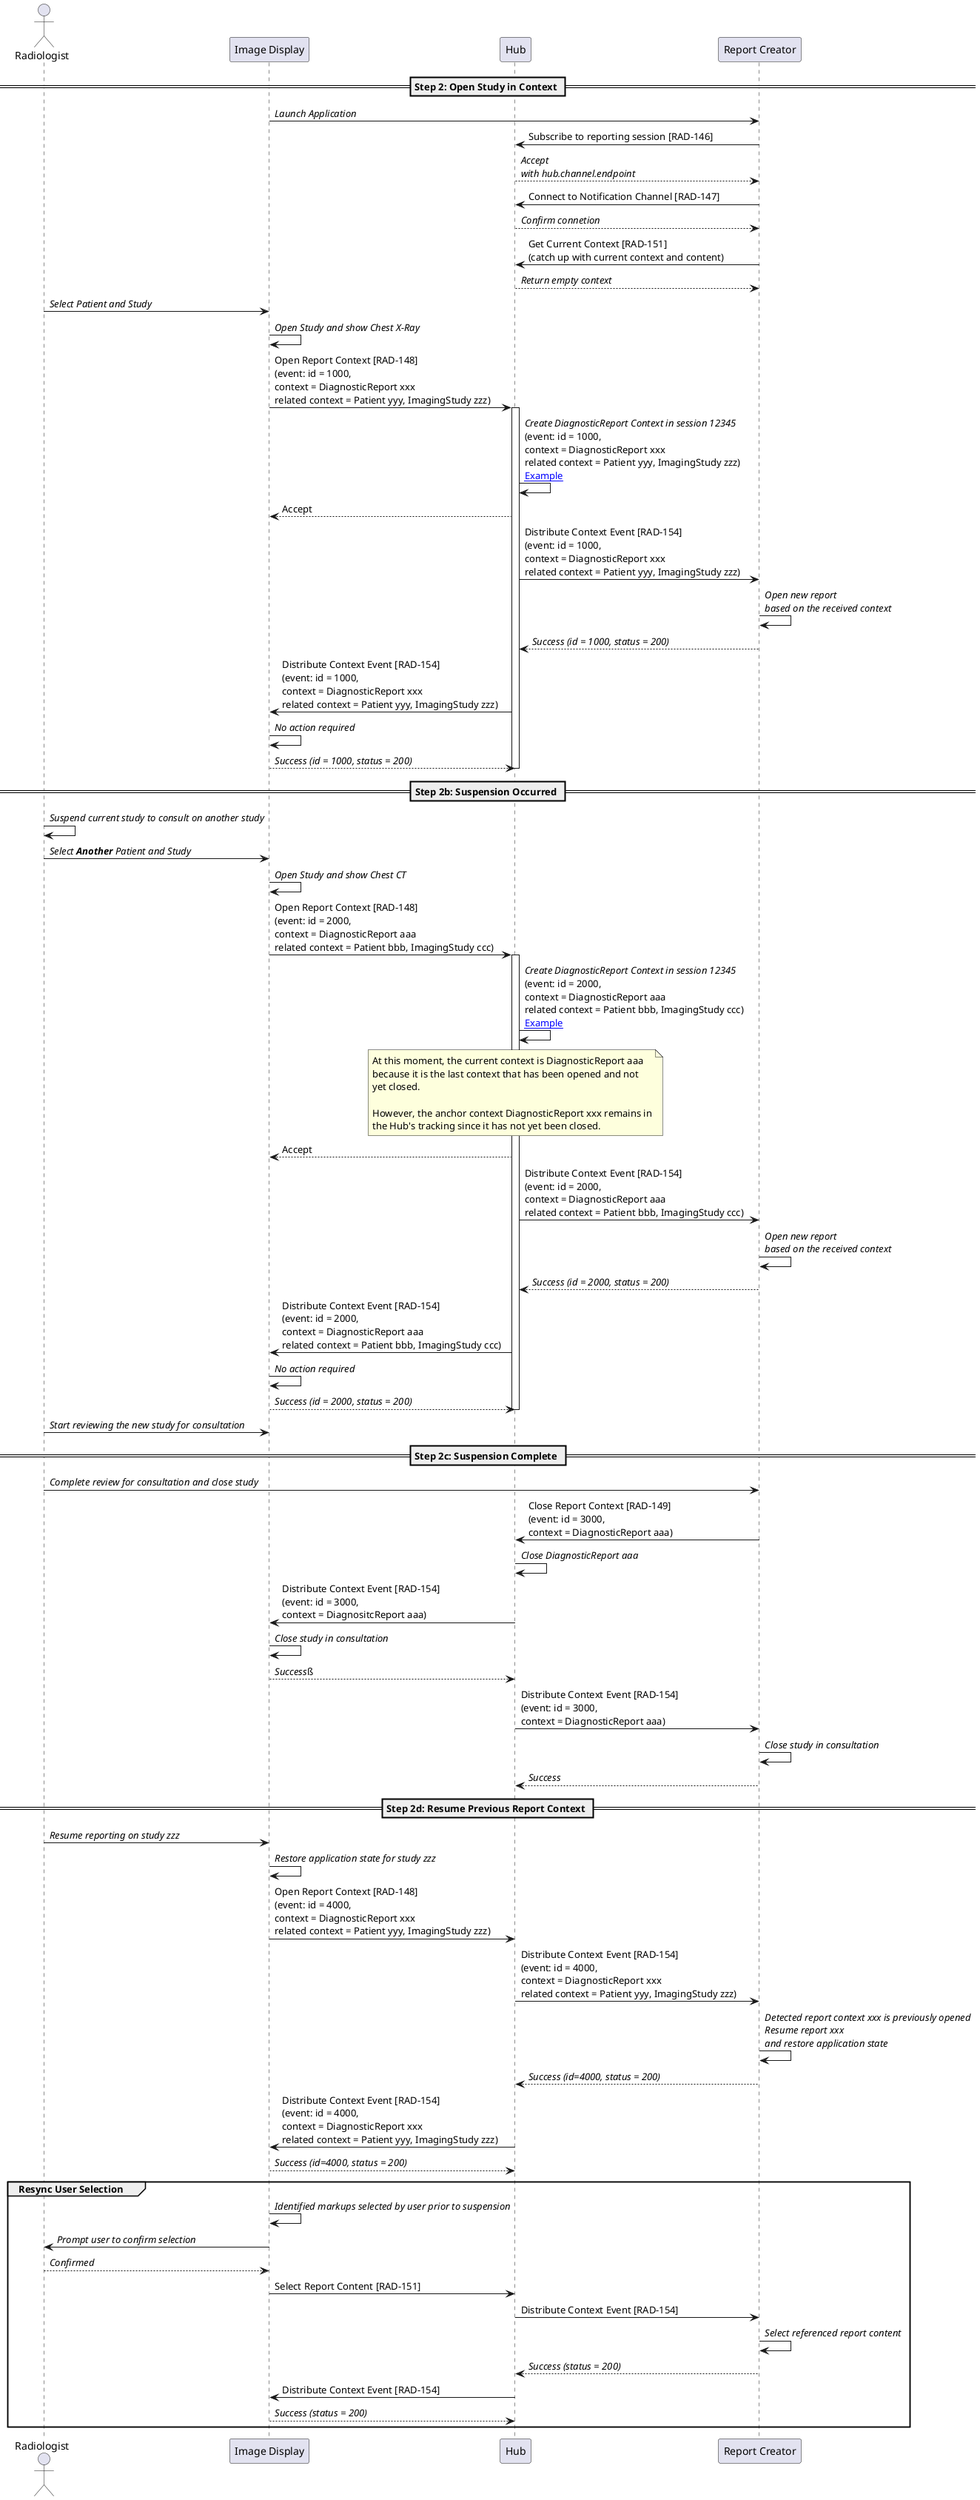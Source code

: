 @startuml

actor Radiologist as User
participant "Image Display" as PACS
participant "Hub" as Hub
participant "Report Creator" as Report

== Step 2: Open Study in Context ==

PACS->Report: //Launch Application//

Report->Hub: Subscribe to reporting session [RAD-146]
Hub-->Report: //Accept//\n//with hub.channel.endpoint//
Report->Hub: Connect to Notification Channel [RAD-147]
Hub-->Report: //Confirm connetion//

Report->Hub: Get Current Context [RAD-151]\n(catch up with current context and content)
Hub-->Report: //Return empty context//

User->PACS: //Select Patient and Study//
PACS->PACS: //Open Study and show Chest X-Ray//

PACS->Hub: Open Report Context [RAD-148]\n(event: id = 1000,\ncontext = DiagnosticReport xxx\nrelated context = Patient yyy, ImagingStudy zzz)
activate Hub

Hub->Hub: //Create DiagnosticReport Context in session 12345//\n(event: id = 1000,\ncontext = DiagnosticReport xxx\nrelated context = Patient yyy, ImagingStudy zzz)\n[[open_study_for_reporting.html#available-context-and-content-in-hub Example]]
Hub-->PACS: Accept

Hub->Report: Distribute Context Event [RAD-154]\n(event: id = 1000,\ncontext = DiagnosticReport xxx\nrelated context = Patient yyy, ImagingStudy zzz)
Report->Report: //Open new report//\n//based on the received context//
Report-->Hub: //Success (id = 1000, status = 200)//

Hub->PACS: Distribute Context Event [RAD-154]\n(event: id = 1000,\ncontext = DiagnosticReport xxx\nrelated context = Patient yyy, ImagingStudy zzz)
PACS->PACS: //No action required//
PACS-->Hub: //Success (id = 1000, status = 200)//
deactivate Hub

== Step 2b: Suspension Occurred ==

User->User: //Suspend current study to consult on another study//

User->PACS: //Select **Another** Patient and Study//
PACS->PACS: //Open Study and show Chest CT//

PACS->Hub: Open Report Context [RAD-148]\n(event: id = 2000,\ncontext = DiagnosticReport aaa\nrelated context = Patient bbb, ImagingStudy ccc)
activate Hub

Hub->Hub: //Create DiagnosticReport Context in session 12345//\n(event: id = 2000,\ncontext = DiagnosticReport aaa\nrelated context = Patient bbb, ImagingStudy ccc)\n[[open_study_for_reporting.html#available-context-and-content-in-hub Example]]
note over Hub
At this moment, the current context is DiagnosticReport aaa
because it is the last context that has been opened and not
yet closed.

However, the anchor context DiagnosticReport xxx remains in
the Hub's tracking since it has not yet been closed.
end note
Hub-->PACS: Accept

Hub->Report: Distribute Context Event [RAD-154]\n(event: id = 2000,\ncontext = DiagnosticReport aaa\nrelated context = Patient bbb, ImagingStudy ccc)
Report->Report: //Open new report//\n//based on the received context//
Report-->Hub: //Success (id = 2000, status = 200)//

Hub->PACS: Distribute Context Event [RAD-154]\n(event: id = 2000,\ncontext = DiagnosticReport aaa\nrelated context = Patient bbb, ImagingStudy ccc)
PACS->PACS: //No action required//
PACS-->Hub: //Success (id = 2000, status = 200)//
deactivate Hub

User->PACS: //Start reviewing the new study for consultation//

== Step 2c: Suspension Complete ==

User->Report: //Complete review for consultation and close study//

Report->Hub: Close Report Context [RAD-149]\n(event: id = 3000,\ncontext = DiagnosticReport aaa)
Hub->Hub: //Close DiagnosticReport aaa//

Hub->PACS: Distribute Context Event [RAD-154]\n(event: id = 3000,\ncontext = DiagnositcReport aaa)
PACS->PACS: //Close study in consultation//
PACS-->Hub: //Success//ß

Hub->Report: Distribute Context Event [RAD-154]\n(event: id = 3000,\ncontext = DiagnosticReport aaa)
Report->Report: //Close study in consultation//
Report-->Hub: //Success//

== Step 2d: Resume Previous Report Context ==

User->PACS: //Resume reporting on study zzz//
PACS->PACS: //Restore application state for study zzz//
PACS->Hub: Open Report Context [RAD-148]\n(event: id = 4000,\ncontext = DiagnosticReport xxx\nrelated context = Patient yyy, ImagingStudy zzz)

Hub->Report: Distribute Context Event [RAD-154]\n(event: id = 4000,\ncontext = DiagnosticReport xxx\nrelated context = Patient yyy, ImagingStudy zzz)
Report->Report: //Detected report context xxx is previously opened//\n//Resume report xxx//\n//and restore application state//
Report-->Hub: //Success (id=4000, status = 200)//
Hub->PACS: Distribute Context Event [RAD-154]\n(event: id = 4000,\ncontext = DiagnosticReport xxx\nrelated context = Patient yyy, ImagingStudy zzz)
PACS-->Hub: //Success (id=4000, status = 200)//

group Resync User Selection
PACS->PACS: //Identified markups selected by user prior to suspension//
PACS->User: //Prompt user to confirm selection//
User-->PACS: //Confirmed//
PACS->Hub: Select Report Content [RAD-151]

Hub->Report: Distribute Context Event [RAD-154]
Report->Report: //Select referenced report content//
Report-->Hub: //Success (status = 200)//
Hub->PACS: Distribute Context Event [RAD-154]
PACS-->Hub: //Success (status = 200)//
end group

@enduml